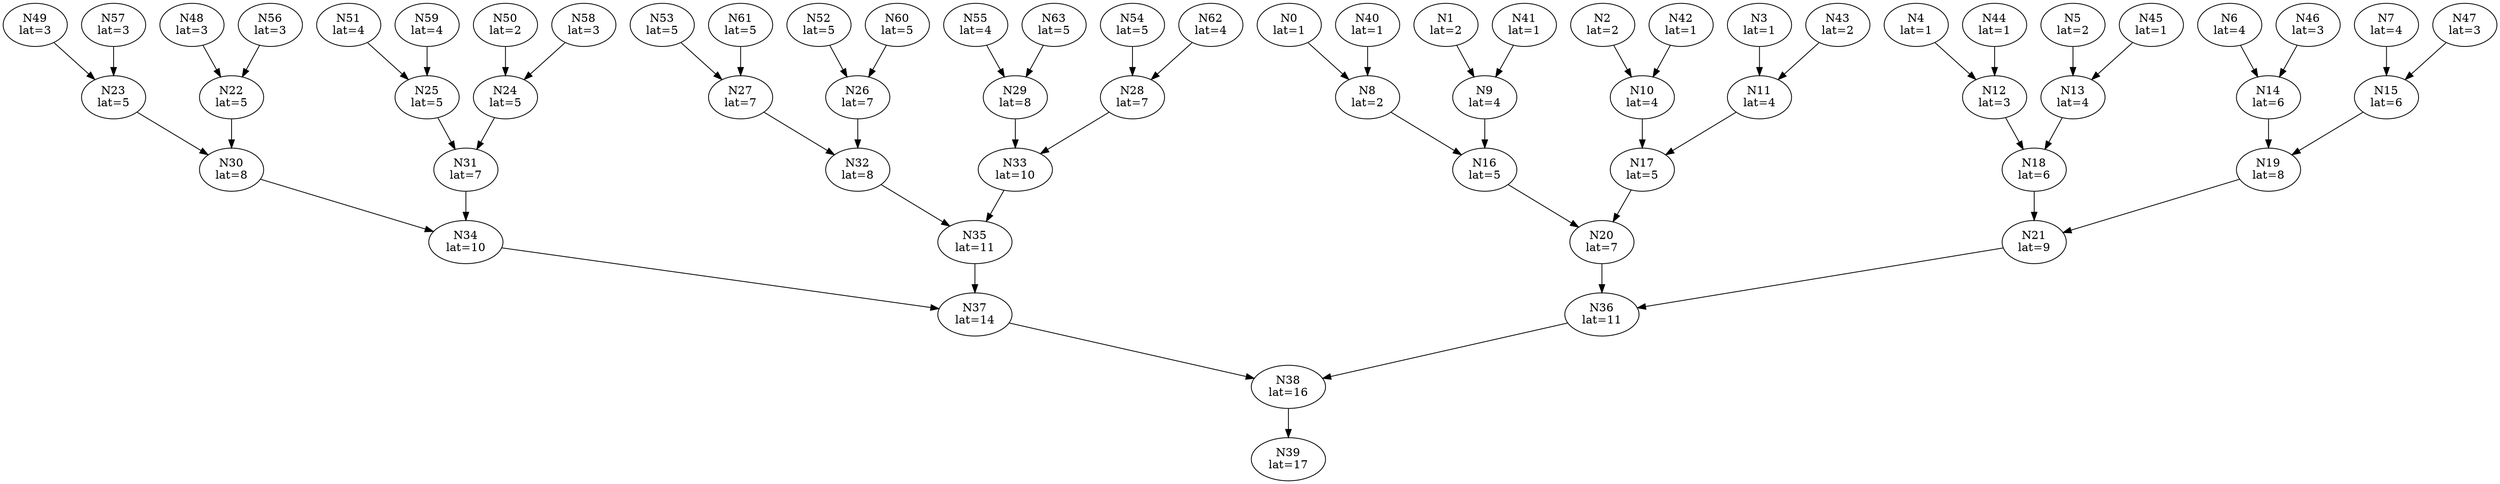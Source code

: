 Digraph G {
"N0"[label = "\N\nlat=1"];
"N1"[label = "\N\nlat=2"];
"N2"[label = "\N\nlat=2"];
"N3"[label = "\N\nlat=1"];
"N4"[label = "\N\nlat=1"];
"N5"[label = "\N\nlat=2"];
"N6"[label = "\N\nlat=4"];
"N7"[label = "\N\nlat=4"];
"N8"[label = "\N\nlat=2"];
"N0"->"N8";
"N40"->"N8";
"N9"[label = "\N\nlat=4"];
"N1"->"N9";
"N41"->"N9";
"N10"[label = "\N\nlat=4"];
"N2"->"N10";
"N42"->"N10";
"N11"[label = "\N\nlat=4"];
"N3"->"N11";
"N43"->"N11";
"N12"[label = "\N\nlat=3"];
"N4"->"N12";
"N44"->"N12";
"N13"[label = "\N\nlat=4"];
"N5"->"N13";
"N45"->"N13";
"N14"[label = "\N\nlat=6"];
"N6"->"N14";
"N46"->"N14";
"N15"[label = "\N\nlat=6"];
"N7"->"N15";
"N47"->"N15";
"N16"[label = "\N\nlat=5"];
"N8"->"N16";
"N9"->"N16";
"N17"[label = "\N\nlat=5"];
"N10"->"N17";
"N11"->"N17";
"N18"[label = "\N\nlat=6"];
"N12"->"N18";
"N13"->"N18";
"N19"[label = "\N\nlat=8"];
"N14"->"N19";
"N15"->"N19";
"N20"[label = "\N\nlat=7"];
"N16"->"N20";
"N17"->"N20";
"N21"[label = "\N\nlat=9"];
"N18"->"N21";
"N19"->"N21";
"N22"[label = "\N\nlat=5"];
"N48"->"N22";
"N56"->"N22";
"N23"[label = "\N\nlat=5"];
"N49"->"N23";
"N57"->"N23";
"N24"[label = "\N\nlat=5"];
"N50"->"N24";
"N58"->"N24";
"N25"[label = "\N\nlat=5"];
"N51"->"N25";
"N59"->"N25";
"N26"[label = "\N\nlat=7"];
"N52"->"N26";
"N60"->"N26";
"N27"[label = "\N\nlat=7"];
"N53"->"N27";
"N61"->"N27";
"N28"[label = "\N\nlat=7"];
"N54"->"N28";
"N62"->"N28";
"N29"[label = "\N\nlat=8"];
"N55"->"N29";
"N63"->"N29";
"N30"[label = "\N\nlat=8"];
"N22"->"N30";
"N23"->"N30";
"N31"[label = "\N\nlat=7"];
"N24"->"N31";
"N25"->"N31";
"N32"[label = "\N\nlat=8"];
"N26"->"N32";
"N27"->"N32";
"N33"[label = "\N\nlat=10"];
"N28"->"N33";
"N29"->"N33";
"N34"[label = "\N\nlat=10"];
"N30"->"N34";
"N31"->"N34";
"N35"[label = "\N\nlat=11"];
"N32"->"N35";
"N33"->"N35";
"N36"[label = "\N\nlat=11"];
"N20"->"N36";
"N21"->"N36";
"N37"[label = "\N\nlat=14"];
"N34"->"N37";
"N35"->"N37";
"N38"[label = "\N\nlat=16"];
"N36"->"N38";
"N37"->"N38";
"N39"[label = "\N\nlat=17"];
"N38"->"N39";
"N40"[label = "\N\nlat=1"];
"N41"[label = "\N\nlat=1"];
"N42"[label = "\N\nlat=1"];
"N43"[label = "\N\nlat=2"];
"N44"[label = "\N\nlat=1"];
"N45"[label = "\N\nlat=1"];
"N46"[label = "\N\nlat=3"];
"N47"[label = "\N\nlat=3"];
"N48"[label = "\N\nlat=3"];
"N49"[label = "\N\nlat=3"];
"N50"[label = "\N\nlat=2"];
"N51"[label = "\N\nlat=4"];
"N52"[label = "\N\nlat=5"];
"N53"[label = "\N\nlat=5"];
"N54"[label = "\N\nlat=5"];
"N55"[label = "\N\nlat=4"];
"N56"[label = "\N\nlat=3"];
"N57"[label = "\N\nlat=3"];
"N58"[label = "\N\nlat=3"];
"N59"[label = "\N\nlat=4"];
"N60"[label = "\N\nlat=5"];
"N61"[label = "\N\nlat=5"];
"N62"[label = "\N\nlat=4"];
"N63"[label = "\N\nlat=5"];
}
